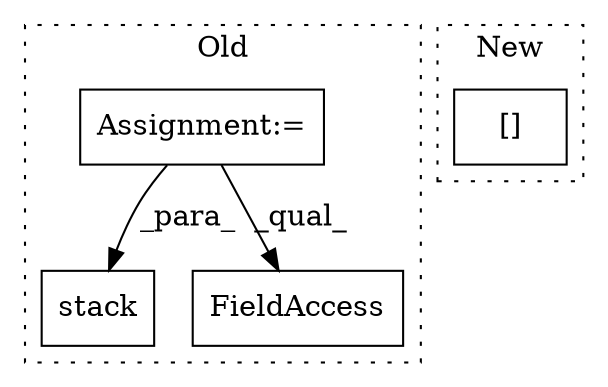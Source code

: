 digraph G {
subgraph cluster0 {
1 [label="stack" a="32" s="1191,1230" l="6,1" shape="box"];
3 [label="Assignment:=" a="7" s="1053" l="1" shape="box"];
4 [label="FieldAccess" a="22" s="1207" l="7" shape="box"];
label = "Old";
style="dotted";
}
subgraph cluster1 {
2 [label="[]" a="2" s="1223,1245" l="21,1" shape="box"];
label = "New";
style="dotted";
}
3 -> 4 [label="_qual_"];
3 -> 1 [label="_para_"];
}